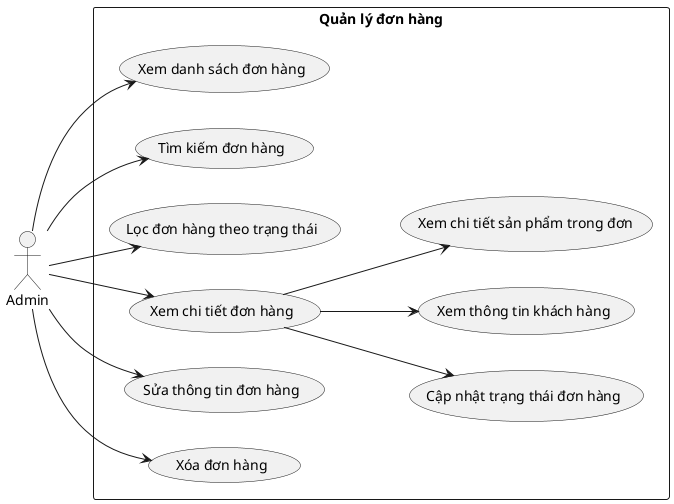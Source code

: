 @startuml
left to right direction

actor "Admin" as Admin

rectangle "Quản lý đơn hàng" {
    usecase "Xem danh sách đơn hàng" as UC_ViewOrderList
    usecase "Tìm kiếm đơn hàng" as UC_SearchOrder
    usecase "Lọc đơn hàng theo trạng thái" as UC_FilterOrder
    usecase "Xem chi tiết đơn hàng" as UC_ViewOrderDetail
    usecase "Cập nhật trạng thái đơn hàng" as UC_UpdateOrderStatus
    usecase "Sửa thông tin đơn hàng" as UC_EditOrder
    usecase "Xóa đơn hàng" as UC_DeleteOrder
    usecase "Xem thông tin khách hàng" as UC_ViewCustomerInfo
    usecase "Xem chi tiết sản phẩm trong đơn" as UC_ViewOrderItems
}

Admin --> UC_ViewOrderList
Admin --> UC_SearchOrder
Admin --> UC_FilterOrder
Admin --> UC_ViewOrderDetail
Admin --> UC_EditOrder
Admin --> UC_DeleteOrder
UC_ViewOrderDetail --> UC_UpdateOrderStatus
UC_ViewOrderDetail --> UC_ViewCustomerInfo
UC_ViewOrderDetail --> UC_ViewOrderItems

@enduml